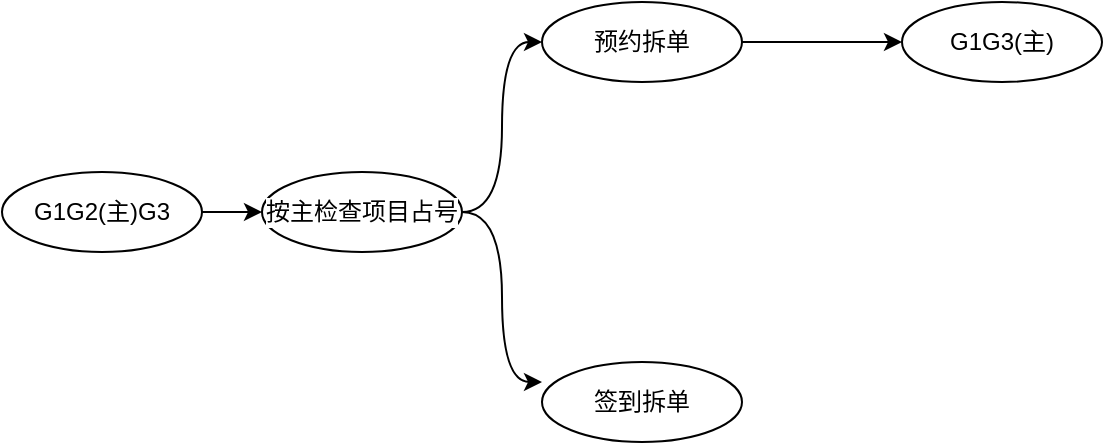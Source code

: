 <mxfile version="15.6.6" type="github">
  <diagram id="e7JrPpJpAzNLpzOOpsx1" name="Page-1">
    <mxGraphModel dx="2249" dy="762" grid="1" gridSize="10" guides="1" tooltips="1" connect="1" arrows="1" fold="1" page="1" pageScale="1" pageWidth="827" pageHeight="1169" math="0" shadow="0">
      <root>
        <mxCell id="0" />
        <mxCell id="1" parent="0" />
        <mxCell id="u6XhSIFs71T5cGnfTZ8o-29" value="" style="edgeStyle=orthogonalEdgeStyle;rounded=0;orthogonalLoop=1;jettySize=auto;html=1;labelBackgroundColor=default;fontColor=default;strokeColor=default;fillColor=default;curved=1;entryX=0;entryY=0.5;entryDx=0;entryDy=0;" edge="1" parent="1" source="u6XhSIFs71T5cGnfTZ8o-23" target="u6XhSIFs71T5cGnfTZ8o-28">
          <mxGeometry relative="1" as="geometry" />
        </mxCell>
        <mxCell id="u6XhSIFs71T5cGnfTZ8o-32" value="" style="edgeStyle=orthogonalEdgeStyle;curved=1;rounded=0;orthogonalLoop=1;jettySize=auto;html=1;labelBackgroundColor=default;fontColor=default;strokeColor=default;fillColor=default;entryX=0;entryY=0.25;entryDx=0;entryDy=0;entryPerimeter=0;" edge="1" parent="1" source="u6XhSIFs71T5cGnfTZ8o-23" target="u6XhSIFs71T5cGnfTZ8o-31">
          <mxGeometry relative="1" as="geometry" />
        </mxCell>
        <mxCell id="u6XhSIFs71T5cGnfTZ8o-23" value="按主检查项目占号" style="ellipse;whiteSpace=wrap;html=1;align=center;treeFolding=1;treeMoving=1;newEdgeStyle={&quot;edgeStyle&quot;:&quot;entityRelationEdgeStyle&quot;,&quot;startArrow&quot;:&quot;none&quot;,&quot;endArrow&quot;:&quot;none&quot;,&quot;segment&quot;:10,&quot;curved&quot;:1};fontColor=default;strokeColor=default;fillColor=default;labelBackgroundColor=default;" vertex="1" parent="1">
          <mxGeometry x="-40" y="255" width="100" height="40" as="geometry" />
        </mxCell>
        <mxCell id="u6XhSIFs71T5cGnfTZ8o-37" value="" style="edgeStyle=orthogonalEdgeStyle;curved=1;rounded=0;orthogonalLoop=1;jettySize=auto;html=1;labelBackgroundColor=default;fontColor=default;strokeColor=default;fillColor=default;" edge="1" parent="1" source="u6XhSIFs71T5cGnfTZ8o-28" target="u6XhSIFs71T5cGnfTZ8o-36">
          <mxGeometry relative="1" as="geometry" />
        </mxCell>
        <mxCell id="u6XhSIFs71T5cGnfTZ8o-28" value="预约拆单" style="ellipse;whiteSpace=wrap;html=1;align=center;treeFolding=1;treeMoving=1;newEdgeStyle={&quot;edgeStyle&quot;:&quot;entityRelationEdgeStyle&quot;,&quot;startArrow&quot;:&quot;none&quot;,&quot;endArrow&quot;:&quot;none&quot;,&quot;segment&quot;:10,&quot;curved&quot;:1};fontColor=default;strokeColor=default;fillColor=default;labelBackgroundColor=default;" vertex="1" parent="1">
          <mxGeometry x="100" y="170" width="100" height="40" as="geometry" />
        </mxCell>
        <mxCell id="u6XhSIFs71T5cGnfTZ8o-31" value="签到拆单" style="ellipse;whiteSpace=wrap;html=1;align=center;treeFolding=1;treeMoving=1;newEdgeStyle={&quot;edgeStyle&quot;:&quot;entityRelationEdgeStyle&quot;,&quot;startArrow&quot;:&quot;none&quot;,&quot;endArrow&quot;:&quot;none&quot;,&quot;segment&quot;:10,&quot;curved&quot;:1};fontColor=default;strokeColor=default;fillColor=default;labelBackgroundColor=default;" vertex="1" parent="1">
          <mxGeometry x="100" y="350" width="100" height="40" as="geometry" />
        </mxCell>
        <mxCell id="u6XhSIFs71T5cGnfTZ8o-35" style="edgeStyle=orthogonalEdgeStyle;curved=1;rounded=0;orthogonalLoop=1;jettySize=auto;html=1;entryX=0;entryY=0.5;entryDx=0;entryDy=0;labelBackgroundColor=default;fontColor=default;strokeColor=default;fillColor=default;" edge="1" parent="1" source="u6XhSIFs71T5cGnfTZ8o-33" target="u6XhSIFs71T5cGnfTZ8o-23">
          <mxGeometry relative="1" as="geometry" />
        </mxCell>
        <mxCell id="u6XhSIFs71T5cGnfTZ8o-33" value="G1G2(主)G3" style="ellipse;whiteSpace=wrap;html=1;align=center;treeFolding=1;treeMoving=1;newEdgeStyle={&quot;edgeStyle&quot;:&quot;entityRelationEdgeStyle&quot;,&quot;startArrow&quot;:&quot;none&quot;,&quot;endArrow&quot;:&quot;none&quot;,&quot;segment&quot;:10,&quot;curved&quot;:1};fontColor=default;strokeColor=default;fillColor=default;labelBackgroundColor=default;" vertex="1" parent="1">
          <mxGeometry x="-170" y="255" width="100" height="40" as="geometry" />
        </mxCell>
        <mxCell id="u6XhSIFs71T5cGnfTZ8o-36" value="G1G3(主)" style="ellipse;whiteSpace=wrap;html=1;align=center;treeFolding=1;treeMoving=1;newEdgeStyle={&quot;edgeStyle&quot;:&quot;entityRelationEdgeStyle&quot;,&quot;startArrow&quot;:&quot;none&quot;,&quot;endArrow&quot;:&quot;none&quot;,&quot;segment&quot;:10,&quot;curved&quot;:1};fontColor=default;strokeColor=default;fillColor=default;labelBackgroundColor=default;" vertex="1" parent="1">
          <mxGeometry x="280" y="170" width="100" height="40" as="geometry" />
        </mxCell>
      </root>
    </mxGraphModel>
  </diagram>
</mxfile>
